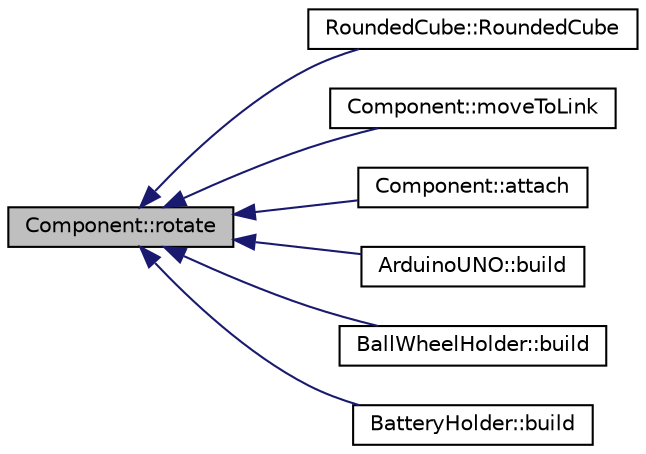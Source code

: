 digraph "Component::rotate"
{
  edge [fontname="Helvetica",fontsize="10",labelfontname="Helvetica",labelfontsize="10"];
  node [fontname="Helvetica",fontsize="10",shape=record];
  rankdir="LR";
  Node1 [label="Component::rotate",height=0.2,width=0.4,color="black", fillcolor="grey75", style="filled" fontcolor="black"];
  Node1 -> Node2 [dir="back",color="midnightblue",fontsize="10",style="solid",fontname="Helvetica"];
  Node2 [label="RoundedCube::RoundedCube",height=0.2,width=0.4,color="black", fillcolor="white", style="filled",URL="$classRoundedCube.html#ad0ba2fd7d94c9b93a559bb36ab5787bf",tooltip="Constructor."];
  Node1 -> Node3 [dir="back",color="midnightblue",fontsize="10",style="solid",fontname="Helvetica"];
  Node3 [label="Component::moveToLink",height=0.2,width=0.4,color="black", fillcolor="white", style="filled",URL="$classComponent.html#a90358faa491581771a2677e8cdc00bfd",tooltip="Move To Link Function This method rotates and translates the component in order to place it at a link..."];
  Node1 -> Node4 [dir="back",color="midnightblue",fontsize="10",style="solid",fontname="Helvetica"];
  Node4 [label="Component::attach",height=0.2,width=0.4,color="black", fillcolor="white", style="filled",URL="$classComponent.html#a229e816c0585cc4452b0200e0e842d1c",tooltip="Attaches two components This method attaches attachment component to the componet, making the links fit together."];
  Node1 -> Node5 [dir="back",color="midnightblue",fontsize="10",style="solid",fontname="Helvetica"];
  Node5 [label="ArduinoUNO::build",height=0.2,width=0.4,color="black", fillcolor="white", style="filled",URL="$classArduinoUNO.html#a3f36db05b8094951b6a0372fae99e390",tooltip="Build the piece."];
  Node1 -> Node6 [dir="back",color="midnightblue",fontsize="10",style="solid",fontname="Helvetica"];
  Node6 [label="BallWheelHolder::build",height=0.2,width=0.4,color="black", fillcolor="white", style="filled",URL="$classBallWheelHolder.html#a5fdc4b7a1f329bf9e136abb14ce79066",tooltip="Build the piece."];
  Node1 -> Node7 [dir="back",color="midnightblue",fontsize="10",style="solid",fontname="Helvetica"];
  Node7 [label="BatteryHolder::build",height=0.2,width=0.4,color="black", fillcolor="white", style="filled",URL="$classBatteryHolder.html#a31b5756aae7816ef88986302ec12303c",tooltip="Build the piece."];
}
